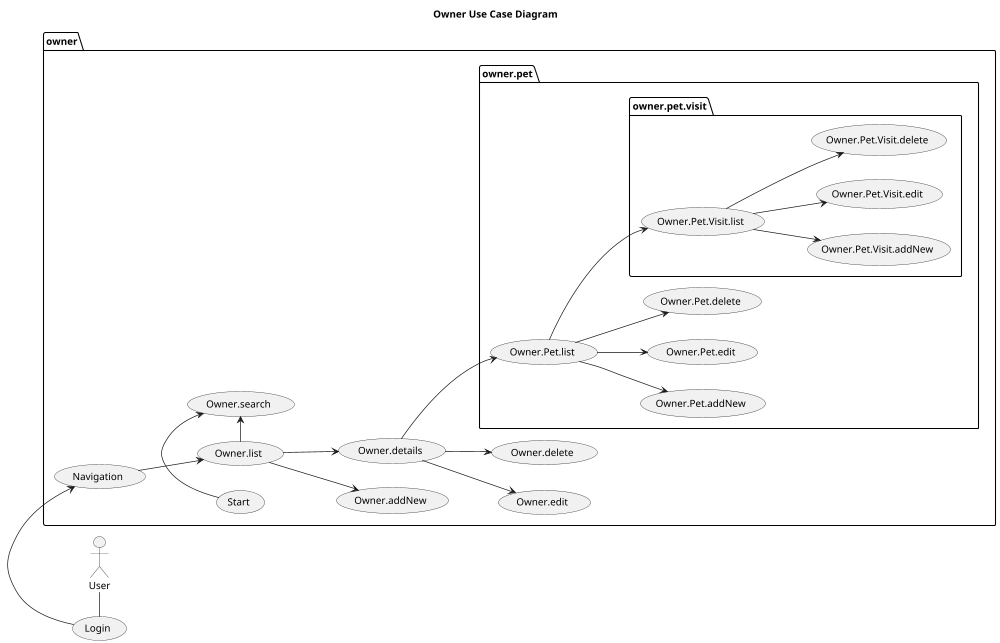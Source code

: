 @startuml

title Owner Use Case Diagram

'https://plantuml.com/use-case-diagram

left to right direction
'top to bottom direction

scale 1000 width

User - (Login)
package owner {
    (Login) -> (Navigation)
    (Start) -> (Owner.search)
    (Navigation) --> (Owner.list)
    (Owner.list) -> (Owner.search)
    (Owner.list) --> (Owner.addNew)
    (Owner.list) --> (Owner.details)
    (Owner.details) --> (Owner.edit)
    (Owner.details) --> (Owner.delete)
    package owner.pet {
        (Owner.details) --> (Owner.Pet.list)
        (Owner.Pet.list) --> (Owner.Pet.addNew)
        (Owner.Pet.list) --> (Owner.Pet.edit)
        (Owner.Pet.list) --> (Owner.Pet.delete)
         package owner.pet.visit {
            (Owner.Pet.list) --> (Owner.Pet.Visit.list)
            (Owner.Pet.Visit.list) --> (Owner.Pet.Visit.addNew)
            (Owner.Pet.Visit.list) --> (Owner.Pet.Visit.edit)
            (Owner.Pet.Visit.list) --> (Owner.Pet.Visit.delete)
        }
    }
}
@enduml